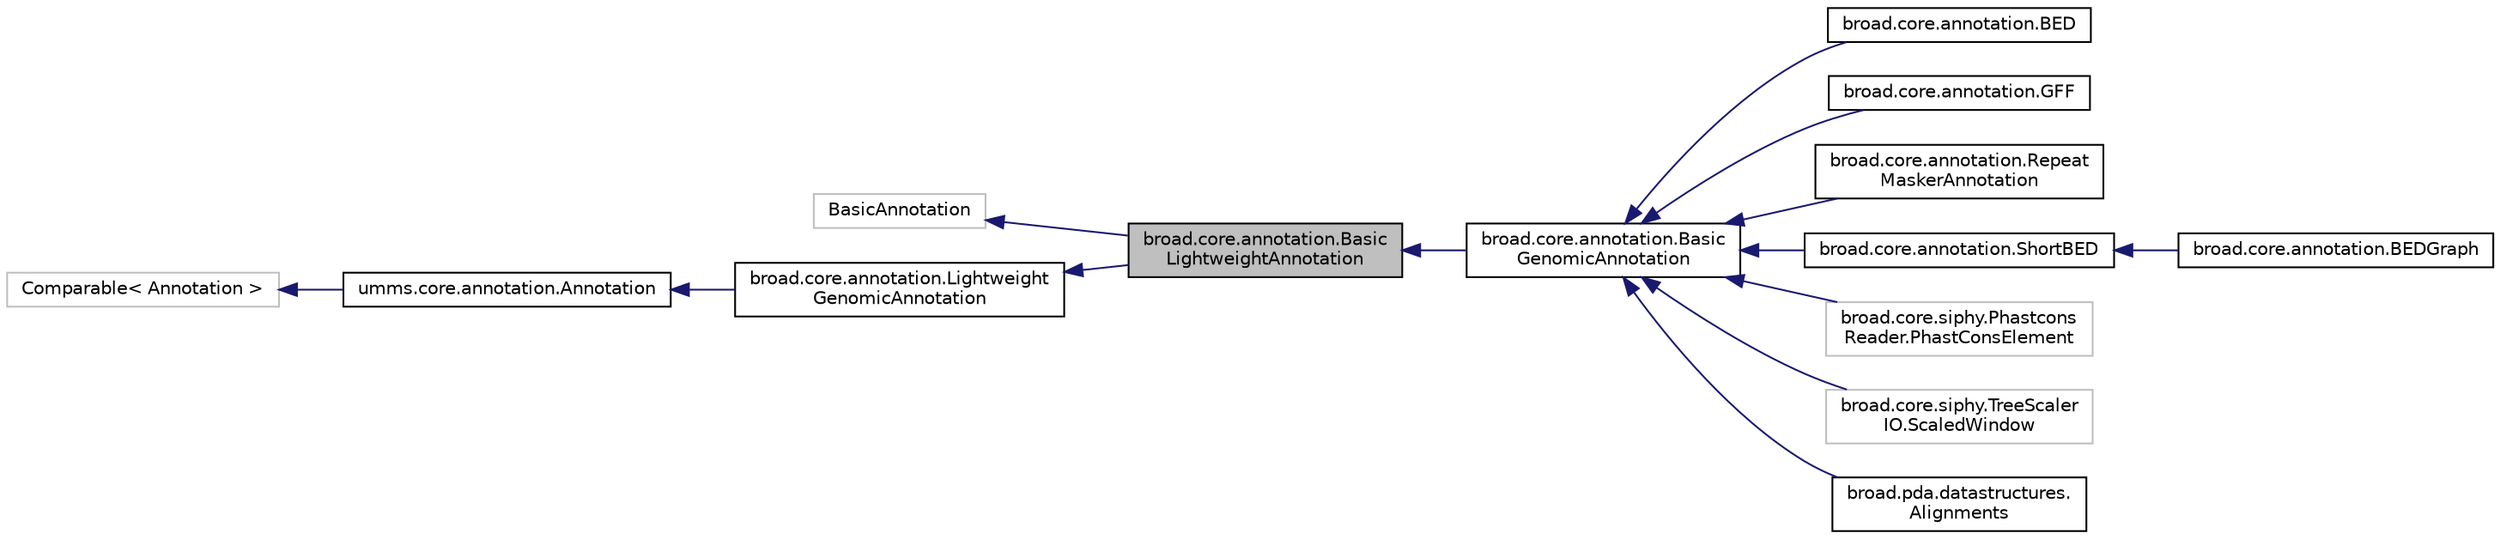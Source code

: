 digraph "broad.core.annotation.BasicLightweightAnnotation"
{
  edge [fontname="Helvetica",fontsize="10",labelfontname="Helvetica",labelfontsize="10"];
  node [fontname="Helvetica",fontsize="10",shape=record];
  rankdir="LR";
  Node1 [label="broad.core.annotation.Basic\lLightweightAnnotation",height=0.2,width=0.4,color="black", fillcolor="grey75", style="filled" fontcolor="black"];
  Node2 -> Node1 [dir="back",color="midnightblue",fontsize="10",style="solid",fontname="Helvetica"];
  Node2 [label="BasicAnnotation",height=0.2,width=0.4,color="grey75", fillcolor="white", style="filled"];
  Node3 -> Node1 [dir="back",color="midnightblue",fontsize="10",style="solid",fontname="Helvetica"];
  Node3 [label="broad.core.annotation.Lightweight\lGenomicAnnotation",height=0.2,width=0.4,color="black", fillcolor="white", style="filled",URL="$interfacebroad_1_1core_1_1annotation_1_1_lightweight_genomic_annotation.html"];
  Node4 -> Node3 [dir="back",color="midnightblue",fontsize="10",style="solid",fontname="Helvetica"];
  Node4 [label="umms.core.annotation.Annotation",height=0.2,width=0.4,color="black", fillcolor="white", style="filled",URL="$interfaceumms_1_1core_1_1annotation_1_1_annotation.html"];
  Node5 -> Node4 [dir="back",color="midnightblue",fontsize="10",style="solid",fontname="Helvetica"];
  Node5 [label="Comparable\< Annotation \>",height=0.2,width=0.4,color="grey75", fillcolor="white", style="filled"];
  Node1 -> Node6 [dir="back",color="midnightblue",fontsize="10",style="solid",fontname="Helvetica"];
  Node6 [label="broad.core.annotation.Basic\lGenomicAnnotation",height=0.2,width=0.4,color="black", fillcolor="white", style="filled",URL="$classbroad_1_1core_1_1annotation_1_1_basic_genomic_annotation.html"];
  Node6 -> Node7 [dir="back",color="midnightblue",fontsize="10",style="solid",fontname="Helvetica"];
  Node7 [label="broad.core.annotation.BED",height=0.2,width=0.4,color="black", fillcolor="white", style="filled",URL="$classbroad_1_1core_1_1annotation_1_1_b_e_d.html"];
  Node6 -> Node8 [dir="back",color="midnightblue",fontsize="10",style="solid",fontname="Helvetica"];
  Node8 [label="broad.core.annotation.GFF",height=0.2,width=0.4,color="black", fillcolor="white", style="filled",URL="$classbroad_1_1core_1_1annotation_1_1_g_f_f.html"];
  Node6 -> Node9 [dir="back",color="midnightblue",fontsize="10",style="solid",fontname="Helvetica"];
  Node9 [label="broad.core.annotation.Repeat\lMaskerAnnotation",height=0.2,width=0.4,color="black", fillcolor="white", style="filled",URL="$classbroad_1_1core_1_1annotation_1_1_repeat_masker_annotation.html"];
  Node6 -> Node10 [dir="back",color="midnightblue",fontsize="10",style="solid",fontname="Helvetica"];
  Node10 [label="broad.core.annotation.ShortBED",height=0.2,width=0.4,color="black", fillcolor="white", style="filled",URL="$classbroad_1_1core_1_1annotation_1_1_short_b_e_d.html"];
  Node10 -> Node11 [dir="back",color="midnightblue",fontsize="10",style="solid",fontname="Helvetica"];
  Node11 [label="broad.core.annotation.BEDGraph",height=0.2,width=0.4,color="black", fillcolor="white", style="filled",URL="$classbroad_1_1core_1_1annotation_1_1_b_e_d_graph.html"];
  Node6 -> Node12 [dir="back",color="midnightblue",fontsize="10",style="solid",fontname="Helvetica"];
  Node12 [label="broad.core.siphy.Phastcons\lReader.PhastConsElement",height=0.2,width=0.4,color="grey75", fillcolor="white", style="filled"];
  Node6 -> Node13 [dir="back",color="midnightblue",fontsize="10",style="solid",fontname="Helvetica"];
  Node13 [label="broad.core.siphy.TreeScaler\lIO.ScaledWindow",height=0.2,width=0.4,color="grey75", fillcolor="white", style="filled"];
  Node6 -> Node14 [dir="back",color="midnightblue",fontsize="10",style="solid",fontname="Helvetica"];
  Node14 [label="broad.pda.datastructures.\lAlignments",height=0.2,width=0.4,color="black", fillcolor="white", style="filled",URL="$classbroad_1_1pda_1_1datastructures_1_1_alignments.html"];
}
